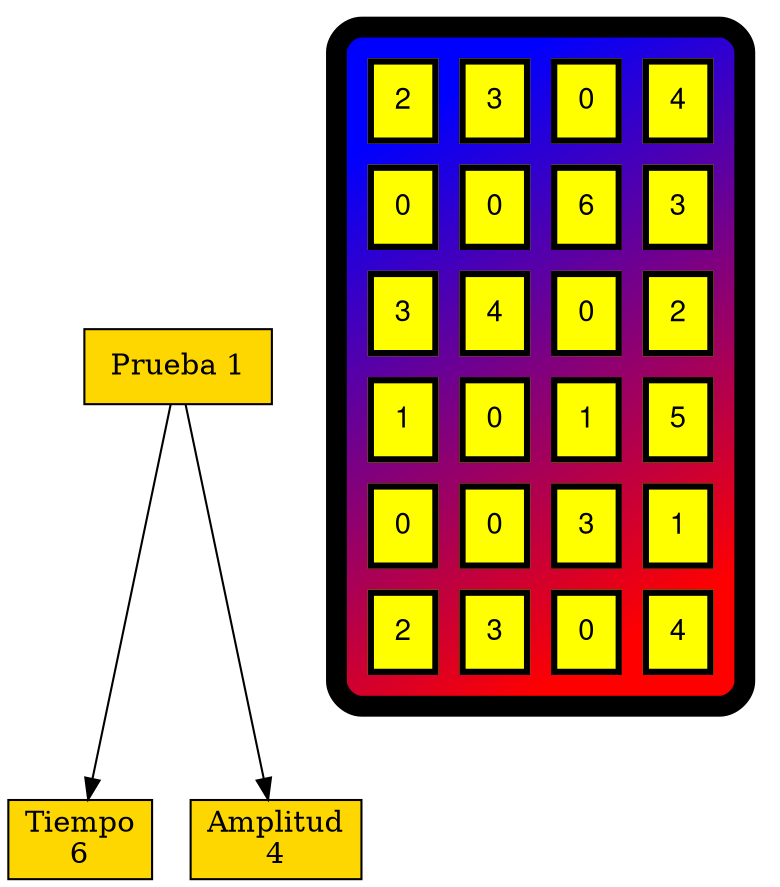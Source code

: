
digraph G {
subgraph {
nodo_00[label=" Prueba 1 ",fontcolor="#000000",fillcolor=gold, style=filled,shape=box];
nodo_01_left[label="Tiempo\n6",fontcolor="#000000",fillcolor=gold, style=filled,shape=box];
nodo_00 -> nodo_01_left;
nodo_01_right[label="Amplitud\n4",fontcolor="#000000",fillcolor=gold, style=filled,shape=box];
nodo_00 -> nodo_01_right;
}

fontname="Helvetica,Arial,sans-serif"
node [fontname="Helvetica,Arial,sans-serif"]
edge [fontname="Helvetica,Arial,sans-serif"]
a0 [shape=none label=<
<TABLE border="10" cellspacing="10" cellpadding="10" style="rounded" bgcolor="blue:red" gradientangle="315">
            <TR><TD border="3"  bgcolor="yellow" gradientangle="315">2</TD>
<TD border="3"  bgcolor="yellow" gradientangle="315">3</TD>
<TD border="3"  bgcolor="yellow" gradientangle="315">0</TD>
<TD border="3"  bgcolor="yellow" gradientangle="315">4</TD>
</TR>

<TR>
<TD border="3"  bgcolor="yellow" gradientangle="315">0</TD>
<TD border="3"  bgcolor="yellow" gradientangle="315">0</TD>
<TD border="3"  bgcolor="yellow" gradientangle="315">6</TD>
<TD border="3"  bgcolor="yellow" gradientangle="315">3</TD>
</TR>

<TR><TD border="3"  bgcolor="yellow" gradientangle="315">3</TD>
<TD border="3"  bgcolor="yellow" gradientangle="315">4</TD>
<TD border="3"  bgcolor="yellow" gradientangle="315">0</TD>
<TD border="3"  bgcolor="yellow" gradientangle="315">2</TD>
</TR>
<TR><TD border="3"  bgcolor="yellow" gradientangle="315">1</TD>
<TD border="3"  bgcolor="yellow" gradientangle="315">0</TD>
<TD border="3"  bgcolor="yellow" gradientangle="315">1</TD>
<TD border="3"  bgcolor="yellow" gradientangle="315">5</TD>
</TR>
<TR><TD border="3"  bgcolor="yellow" gradientangle="315">0</TD>
<TD border="3"  bgcolor="yellow" gradientangle="315">0</TD>
<TD border="3"  bgcolor="yellow" gradientangle="315">3</TD>
<TD border="3"  bgcolor="yellow" gradientangle="315">1</TD>
</TR>
<TR><TD border="3"  bgcolor="yellow" gradientangle="315">2</TD>
<TD border="3"  bgcolor="yellow" gradientangle="315">3</TD>
<TD border="3"  bgcolor="yellow" gradientangle="315">0</TD>
<TD border="3"  bgcolor="yellow" gradientangle="315">4</TD>

</TR></TABLE>>];
}        
